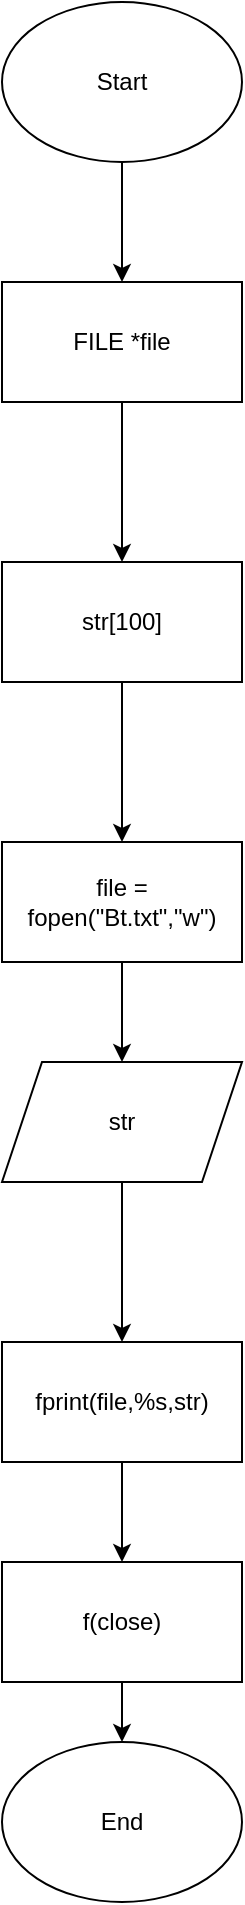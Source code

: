 <mxfile version="22.1.5" type="device" pages="7">
  <diagram name="Page-1" id="8I8ejTnk9ZAfpG5cUtGM">
    <mxGraphModel dx="1173" dy="772" grid="1" gridSize="10" guides="1" tooltips="1" connect="1" arrows="1" fold="1" page="1" pageScale="1" pageWidth="850" pageHeight="1100" math="0" shadow="0">
      <root>
        <mxCell id="0" />
        <mxCell id="1" parent="0" />
        <mxCell id="J68guZ69D0G_yZRyqSYF-3" style="edgeStyle=orthogonalEdgeStyle;rounded=0;orthogonalLoop=1;jettySize=auto;html=1;entryX=0.5;entryY=0;entryDx=0;entryDy=0;" parent="1" source="J68guZ69D0G_yZRyqSYF-1" target="J68guZ69D0G_yZRyqSYF-2" edge="1">
          <mxGeometry relative="1" as="geometry" />
        </mxCell>
        <mxCell id="J68guZ69D0G_yZRyqSYF-1" value="Start" style="ellipse;whiteSpace=wrap;html=1;" parent="1" vertex="1">
          <mxGeometry x="70" y="100" width="120" height="80" as="geometry" />
        </mxCell>
        <mxCell id="J68guZ69D0G_yZRyqSYF-5" value="" style="edgeStyle=orthogonalEdgeStyle;rounded=0;orthogonalLoop=1;jettySize=auto;html=1;" parent="1" source="J68guZ69D0G_yZRyqSYF-2" target="J68guZ69D0G_yZRyqSYF-4" edge="1">
          <mxGeometry relative="1" as="geometry" />
        </mxCell>
        <mxCell id="J68guZ69D0G_yZRyqSYF-2" value="FILE *file" style="rounded=0;whiteSpace=wrap;html=1;" parent="1" vertex="1">
          <mxGeometry x="70" y="240" width="120" height="60" as="geometry" />
        </mxCell>
        <mxCell id="J68guZ69D0G_yZRyqSYF-7" value="" style="edgeStyle=orthogonalEdgeStyle;rounded=0;orthogonalLoop=1;jettySize=auto;html=1;" parent="1" source="J68guZ69D0G_yZRyqSYF-4" target="J68guZ69D0G_yZRyqSYF-6" edge="1">
          <mxGeometry relative="1" as="geometry" />
        </mxCell>
        <mxCell id="J68guZ69D0G_yZRyqSYF-4" value="str[100]" style="rounded=0;whiteSpace=wrap;html=1;" parent="1" vertex="1">
          <mxGeometry x="70" y="380" width="120" height="60" as="geometry" />
        </mxCell>
        <mxCell id="J68guZ69D0G_yZRyqSYF-9" style="edgeStyle=orthogonalEdgeStyle;rounded=0;orthogonalLoop=1;jettySize=auto;html=1;entryX=0.5;entryY=0;entryDx=0;entryDy=0;" parent="1" source="J68guZ69D0G_yZRyqSYF-6" target="J68guZ69D0G_yZRyqSYF-8" edge="1">
          <mxGeometry relative="1" as="geometry" />
        </mxCell>
        <mxCell id="J68guZ69D0G_yZRyqSYF-6" value="file = fopen(&quot;Bt.txt&quot;,&quot;w&quot;)" style="rounded=0;whiteSpace=wrap;html=1;" parent="1" vertex="1">
          <mxGeometry x="70" y="520" width="120" height="60" as="geometry" />
        </mxCell>
        <mxCell id="J68guZ69D0G_yZRyqSYF-11" value="" style="edgeStyle=orthogonalEdgeStyle;rounded=0;orthogonalLoop=1;jettySize=auto;html=1;" parent="1" source="J68guZ69D0G_yZRyqSYF-8" target="J68guZ69D0G_yZRyqSYF-10" edge="1">
          <mxGeometry relative="1" as="geometry" />
        </mxCell>
        <mxCell id="J68guZ69D0G_yZRyqSYF-8" value="str" style="shape=parallelogram;perimeter=parallelogramPerimeter;whiteSpace=wrap;html=1;fixedSize=1;" parent="1" vertex="1">
          <mxGeometry x="70" y="630" width="120" height="60" as="geometry" />
        </mxCell>
        <mxCell id="J68guZ69D0G_yZRyqSYF-13" style="edgeStyle=orthogonalEdgeStyle;rounded=0;orthogonalLoop=1;jettySize=auto;html=1;entryX=0.5;entryY=0;entryDx=0;entryDy=0;" parent="1" source="J68guZ69D0G_yZRyqSYF-10" target="J68guZ69D0G_yZRyqSYF-14" edge="1">
          <mxGeometry relative="1" as="geometry">
            <mxPoint x="130" y="840" as="targetPoint" />
          </mxGeometry>
        </mxCell>
        <mxCell id="J68guZ69D0G_yZRyqSYF-10" value="fprint(file,%s,str)" style="whiteSpace=wrap;html=1;" parent="1" vertex="1">
          <mxGeometry x="70" y="770" width="120" height="60" as="geometry" />
        </mxCell>
        <mxCell id="J68guZ69D0G_yZRyqSYF-12" value="End" style="ellipse;whiteSpace=wrap;html=1;" parent="1" vertex="1">
          <mxGeometry x="70" y="970" width="120" height="80" as="geometry" />
        </mxCell>
        <mxCell id="J68guZ69D0G_yZRyqSYF-15" style="edgeStyle=orthogonalEdgeStyle;rounded=0;orthogonalLoop=1;jettySize=auto;html=1;entryX=0.5;entryY=0;entryDx=0;entryDy=0;" parent="1" source="J68guZ69D0G_yZRyqSYF-14" target="J68guZ69D0G_yZRyqSYF-12" edge="1">
          <mxGeometry relative="1" as="geometry" />
        </mxCell>
        <mxCell id="J68guZ69D0G_yZRyqSYF-14" value="f(close)" style="rounded=0;whiteSpace=wrap;html=1;" parent="1" vertex="1">
          <mxGeometry x="70" y="880" width="120" height="60" as="geometry" />
        </mxCell>
      </root>
    </mxGraphModel>
  </diagram>
  <diagram id="JRy6pQE5LOA6TuzOlyyN" name="Page-2">
    <mxGraphModel dx="1173" dy="772" grid="1" gridSize="10" guides="1" tooltips="1" connect="1" arrows="1" fold="1" page="1" pageScale="1" pageWidth="850" pageHeight="1100" math="0" shadow="0">
      <root>
        <mxCell id="0" />
        <mxCell id="1" parent="0" />
        <mxCell id="5g4AxNHSoARootiScn6W-1" style="edgeStyle=orthogonalEdgeStyle;rounded=0;orthogonalLoop=1;jettySize=auto;html=1;entryX=0.5;entryY=0;entryDx=0;entryDy=0;" edge="1" parent="1" source="5g4AxNHSoARootiScn6W-2" target="5g4AxNHSoARootiScn6W-4">
          <mxGeometry relative="1" as="geometry" />
        </mxCell>
        <mxCell id="5g4AxNHSoARootiScn6W-2" value="Start" style="ellipse;whiteSpace=wrap;html=1;" vertex="1" parent="1">
          <mxGeometry x="70" y="100" width="120" height="80" as="geometry" />
        </mxCell>
        <mxCell id="5g4AxNHSoARootiScn6W-3" value="" style="edgeStyle=orthogonalEdgeStyle;rounded=0;orthogonalLoop=1;jettySize=auto;html=1;" edge="1" parent="1" source="5g4AxNHSoARootiScn6W-4" target="5g4AxNHSoARootiScn6W-6">
          <mxGeometry relative="1" as="geometry" />
        </mxCell>
        <mxCell id="5g4AxNHSoARootiScn6W-4" value="FILE *file" style="rounded=0;whiteSpace=wrap;html=1;" vertex="1" parent="1">
          <mxGeometry x="70" y="240" width="120" height="60" as="geometry" />
        </mxCell>
        <mxCell id="5g4AxNHSoARootiScn6W-5" value="" style="edgeStyle=orthogonalEdgeStyle;rounded=0;orthogonalLoop=1;jettySize=auto;html=1;" edge="1" parent="1" source="5g4AxNHSoARootiScn6W-6" target="5g4AxNHSoARootiScn6W-8">
          <mxGeometry relative="1" as="geometry" />
        </mxCell>
        <mxCell id="5g4AxNHSoARootiScn6W-6" value="str[100]" style="rounded=0;whiteSpace=wrap;html=1;" vertex="1" parent="1">
          <mxGeometry x="70" y="380" width="120" height="60" as="geometry" />
        </mxCell>
        <mxCell id="5g4AxNHSoARootiScn6W-7" style="edgeStyle=orthogonalEdgeStyle;rounded=0;orthogonalLoop=1;jettySize=auto;html=1;entryX=0.5;entryY=0;entryDx=0;entryDy=0;" edge="1" parent="1" source="5g4AxNHSoARootiScn6W-8">
          <mxGeometry relative="1" as="geometry">
            <mxPoint x="130" y="630" as="targetPoint" />
          </mxGeometry>
        </mxCell>
        <mxCell id="5g4AxNHSoARootiScn6W-8" value="file = fopen(&quot;Bt.txt&quot;,&quot;r&quot;)" style="rounded=0;whiteSpace=wrap;html=1;" vertex="1" parent="1">
          <mxGeometry x="70" y="520" width="120" height="60" as="geometry" />
        </mxCell>
        <mxCell id="5g4AxNHSoARootiScn6W-11" style="edgeStyle=orthogonalEdgeStyle;rounded=0;orthogonalLoop=1;jettySize=auto;html=1;entryX=0.5;entryY=0;entryDx=0;entryDy=0;" edge="1" parent="1" source="5g4AxNHSoARootiScn6W-12" target="5g4AxNHSoARootiScn6W-15">
          <mxGeometry relative="1" as="geometry">
            <mxPoint x="130" y="840" as="targetPoint" />
          </mxGeometry>
        </mxCell>
        <mxCell id="5g4AxNHSoARootiScn6W-12" value="printf(&quot;%s&quot;,str)" style="whiteSpace=wrap;html=1;" vertex="1" parent="1">
          <mxGeometry x="70" y="720" width="120" height="60" as="geometry" />
        </mxCell>
        <mxCell id="5g4AxNHSoARootiScn6W-13" value="End" style="ellipse;whiteSpace=wrap;html=1;" vertex="1" parent="1">
          <mxGeometry x="70" y="970" width="120" height="80" as="geometry" />
        </mxCell>
        <mxCell id="5g4AxNHSoARootiScn6W-14" style="edgeStyle=orthogonalEdgeStyle;rounded=0;orthogonalLoop=1;jettySize=auto;html=1;entryX=0.5;entryY=0;entryDx=0;entryDy=0;" edge="1" parent="1" source="5g4AxNHSoARootiScn6W-15" target="5g4AxNHSoARootiScn6W-13">
          <mxGeometry relative="1" as="geometry" />
        </mxCell>
        <mxCell id="5g4AxNHSoARootiScn6W-15" value="f(close)" style="rounded=0;whiteSpace=wrap;html=1;" vertex="1" parent="1">
          <mxGeometry x="70" y="840" width="120" height="60" as="geometry" />
        </mxCell>
        <mxCell id="5g4AxNHSoARootiScn6W-17" style="edgeStyle=orthogonalEdgeStyle;rounded=0;orthogonalLoop=1;jettySize=auto;html=1;entryX=0.5;entryY=0;entryDx=0;entryDy=0;" edge="1" parent="1" source="5g4AxNHSoARootiScn6W-16" target="5g4AxNHSoARootiScn6W-12">
          <mxGeometry relative="1" as="geometry" />
        </mxCell>
        <mxCell id="5g4AxNHSoARootiScn6W-16" value="fread(str,sizeof(char),sizeof(str),file);" style="rounded=0;whiteSpace=wrap;html=1;" vertex="1" parent="1">
          <mxGeometry x="10" y="630" width="240" height="60" as="geometry" />
        </mxCell>
      </root>
    </mxGraphModel>
  </diagram>
  <diagram id="CQpN-OHyFUVV-lJwiz6D" name="Page-3">
    <mxGraphModel dx="2346" dy="1544" grid="1" gridSize="10" guides="1" tooltips="1" connect="1" arrows="1" fold="1" page="1" pageScale="1" pageWidth="850" pageHeight="1100" math="0" shadow="0">
      <root>
        <mxCell id="0" />
        <mxCell id="1" parent="0" />
        <mxCell id="2jsCxWnCMJXqeyd7gCLL-1" style="edgeStyle=orthogonalEdgeStyle;rounded=0;orthogonalLoop=1;jettySize=auto;html=1;entryX=0.5;entryY=0;entryDx=0;entryDy=0;" edge="1" parent="1" source="2jsCxWnCMJXqeyd7gCLL-2" target="2jsCxWnCMJXqeyd7gCLL-4">
          <mxGeometry relative="1" as="geometry" />
        </mxCell>
        <mxCell id="2jsCxWnCMJXqeyd7gCLL-2" value="Start" style="ellipse;whiteSpace=wrap;html=1;" vertex="1" parent="1">
          <mxGeometry x="380" y="30" width="120" height="80" as="geometry" />
        </mxCell>
        <mxCell id="2jsCxWnCMJXqeyd7gCLL-3" value="" style="edgeStyle=orthogonalEdgeStyle;rounded=0;orthogonalLoop=1;jettySize=auto;html=1;" edge="1" parent="1" source="2jsCxWnCMJXqeyd7gCLL-4" target="2jsCxWnCMJXqeyd7gCLL-6">
          <mxGeometry relative="1" as="geometry" />
        </mxCell>
        <mxCell id="2jsCxWnCMJXqeyd7gCLL-4" value="FILE *file" style="rounded=0;whiteSpace=wrap;html=1;" vertex="1" parent="1">
          <mxGeometry x="70" y="160" width="120" height="60" as="geometry" />
        </mxCell>
        <mxCell id="2jsCxWnCMJXqeyd7gCLL-5" value="" style="edgeStyle=orthogonalEdgeStyle;rounded=0;orthogonalLoop=1;jettySize=auto;html=1;" edge="1" parent="1" source="2jsCxWnCMJXqeyd7gCLL-6" target="2jsCxWnCMJXqeyd7gCLL-8">
          <mxGeometry relative="1" as="geometry" />
        </mxCell>
        <mxCell id="2jsCxWnCMJXqeyd7gCLL-6" value="str[100]" style="rounded=0;whiteSpace=wrap;html=1;" vertex="1" parent="1">
          <mxGeometry x="70" y="260" width="120" height="60" as="geometry" />
        </mxCell>
        <mxCell id="2jsCxWnCMJXqeyd7gCLL-7" style="edgeStyle=orthogonalEdgeStyle;rounded=0;orthogonalLoop=1;jettySize=auto;html=1;entryX=0.5;entryY=0;entryDx=0;entryDy=0;" edge="1" parent="1" source="2jsCxWnCMJXqeyd7gCLL-8">
          <mxGeometry relative="1" as="geometry">
            <mxPoint x="130" y="570" as="targetPoint" />
          </mxGeometry>
        </mxCell>
        <mxCell id="2jsCxWnCMJXqeyd7gCLL-8" value="file = fopen(&quot;Bt.txt&quot;,&quot;w&quot;)" style="rounded=0;whiteSpace=wrap;html=1;" vertex="1" parent="1">
          <mxGeometry x="70" y="440" width="120" height="60" as="geometry" />
        </mxCell>
        <mxCell id="2jsCxWnCMJXqeyd7gCLL-11" style="edgeStyle=orthogonalEdgeStyle;rounded=0;orthogonalLoop=1;jettySize=auto;html=1;entryX=0.5;entryY=0;entryDx=0;entryDy=0;" edge="1" parent="1" target="2jsCxWnCMJXqeyd7gCLL-15">
          <mxGeometry relative="1" as="geometry">
            <mxPoint x="130" y="760" as="targetPoint" />
            <mxPoint x="130" y="750" as="sourcePoint" />
            <Array as="points">
              <mxPoint x="130" y="630" />
              <mxPoint x="131" y="630" />
              <mxPoint x="131" y="776" />
              <mxPoint x="130" y="776" />
            </Array>
          </mxGeometry>
        </mxCell>
        <mxCell id="2jsCxWnCMJXqeyd7gCLL-13" value="End" style="ellipse;whiteSpace=wrap;html=1;" vertex="1" parent="1">
          <mxGeometry x="70" y="890" width="120" height="80" as="geometry" />
        </mxCell>
        <mxCell id="2jsCxWnCMJXqeyd7gCLL-14" style="edgeStyle=orthogonalEdgeStyle;rounded=0;orthogonalLoop=1;jettySize=auto;html=1;entryX=0.5;entryY=0;entryDx=0;entryDy=0;" edge="1" parent="1" source="2jsCxWnCMJXqeyd7gCLL-15" target="2jsCxWnCMJXqeyd7gCLL-13">
          <mxGeometry relative="1" as="geometry" />
        </mxCell>
        <mxCell id="2jsCxWnCMJXqeyd7gCLL-15" value="f(close)" style="rounded=0;whiteSpace=wrap;html=1;" vertex="1" parent="1">
          <mxGeometry x="70" y="800" width="120" height="60" as="geometry" />
        </mxCell>
        <mxCell id="2jsCxWnCMJXqeyd7gCLL-17" value="row" style="shape=parallelogram;perimeter=parallelogramPerimeter;whiteSpace=wrap;html=1;fixedSize=1;" vertex="1" parent="1">
          <mxGeometry x="70" y="360" width="120" height="60" as="geometry" />
        </mxCell>
        <mxCell id="2jsCxWnCMJXqeyd7gCLL-18" value="int row" style="rounded=0;whiteSpace=wrap;html=1;" vertex="1" parent="1">
          <mxGeometry x="210" y="40" width="120" height="60" as="geometry" />
        </mxCell>
        <mxCell id="2jsCxWnCMJXqeyd7gCLL-21" value="" style="edgeStyle=orthogonalEdgeStyle;rounded=0;orthogonalLoop=1;jettySize=auto;html=1;" edge="1" parent="1" source="2jsCxWnCMJXqeyd7gCLL-19" target="2jsCxWnCMJXqeyd7gCLL-20">
          <mxGeometry relative="1" as="geometry" />
        </mxCell>
        <mxCell id="2jsCxWnCMJXqeyd7gCLL-19" value="int i" style="rounded=0;whiteSpace=wrap;html=1;" vertex="1" parent="1">
          <mxGeometry x="70" y="570" width="120" height="60" as="geometry" />
        </mxCell>
        <mxCell id="2jsCxWnCMJXqeyd7gCLL-23" value="" style="edgeStyle=orthogonalEdgeStyle;rounded=0;orthogonalLoop=1;jettySize=auto;html=1;" edge="1" parent="1" source="2jsCxWnCMJXqeyd7gCLL-20">
          <mxGeometry relative="1" as="geometry">
            <mxPoint x="470" y="600" as="targetPoint" />
          </mxGeometry>
        </mxCell>
        <mxCell id="2jsCxWnCMJXqeyd7gCLL-20" value="i+1 cho đến khi = rơw-1" style="whiteSpace=wrap;html=1;rounded=0;" vertex="1" parent="1">
          <mxGeometry x="270" y="570" width="120" height="60" as="geometry" />
        </mxCell>
        <mxCell id="2jsCxWnCMJXqeyd7gCLL-26" style="edgeStyle=orthogonalEdgeStyle;rounded=0;orthogonalLoop=1;jettySize=auto;html=1;" edge="1" parent="1" source="2jsCxWnCMJXqeyd7gCLL-24" target="2jsCxWnCMJXqeyd7gCLL-25">
          <mxGeometry relative="1" as="geometry" />
        </mxCell>
        <mxCell id="2jsCxWnCMJXqeyd7gCLL-24" value="str" style="shape=parallelogram;perimeter=parallelogramPerimeter;whiteSpace=wrap;html=1;fixedSize=1;" vertex="1" parent="1">
          <mxGeometry x="460" y="570" width="120" height="60" as="geometry" />
        </mxCell>
        <mxCell id="2jsCxWnCMJXqeyd7gCLL-25" value="print(&quot;%s&quot;,str)" style="whiteSpace=wrap;html=1;" vertex="1" parent="1">
          <mxGeometry x="640" y="570" width="120" height="60" as="geometry" />
        </mxCell>
        <mxCell id="2jsCxWnCMJXqeyd7gCLL-30" value="" style="endArrow=classic;html=1;rounded=0;entryX=0.5;entryY=0;entryDx=0;entryDy=0;" edge="1" parent="1" target="2jsCxWnCMJXqeyd7gCLL-20">
          <mxGeometry width="50" height="50" relative="1" as="geometry">
            <mxPoint x="700" y="570" as="sourcePoint" />
            <mxPoint x="340" y="480" as="targetPoint" />
            <Array as="points">
              <mxPoint x="700" y="470" />
              <mxPoint x="330" y="470" />
            </Array>
          </mxGeometry>
        </mxCell>
      </root>
    </mxGraphModel>
  </diagram>
  <diagram id="FuOUWT08H_vFq-jrTVKK" name="Page-4">
    <mxGraphModel dx="1173" dy="772" grid="1" gridSize="10" guides="1" tooltips="1" connect="1" arrows="1" fold="1" page="1" pageScale="1" pageWidth="850" pageHeight="1100" math="0" shadow="0">
      <root>
        <mxCell id="0" />
        <mxCell id="1" parent="0" />
        <mxCell id="KCW-zeZ6RljyUAiQw6VZ-1" style="edgeStyle=orthogonalEdgeStyle;rounded=0;orthogonalLoop=1;jettySize=auto;html=1;entryX=0.5;entryY=0;entryDx=0;entryDy=0;" edge="1" parent="1" source="KCW-zeZ6RljyUAiQw6VZ-2" target="KCW-zeZ6RljyUAiQw6VZ-4">
          <mxGeometry relative="1" as="geometry" />
        </mxCell>
        <mxCell id="KCW-zeZ6RljyUAiQw6VZ-2" value="Start" style="ellipse;whiteSpace=wrap;html=1;" vertex="1" parent="1">
          <mxGeometry x="380" y="30" width="120" height="80" as="geometry" />
        </mxCell>
        <mxCell id="KCW-zeZ6RljyUAiQw6VZ-3" value="" style="edgeStyle=orthogonalEdgeStyle;rounded=0;orthogonalLoop=1;jettySize=auto;html=1;" edge="1" parent="1" source="KCW-zeZ6RljyUAiQw6VZ-4" target="KCW-zeZ6RljyUAiQw6VZ-6">
          <mxGeometry relative="1" as="geometry" />
        </mxCell>
        <mxCell id="KCW-zeZ6RljyUAiQw6VZ-4" value="FILE *file" style="rounded=0;whiteSpace=wrap;html=1;" vertex="1" parent="1">
          <mxGeometry x="70" y="160" width="120" height="60" as="geometry" />
        </mxCell>
        <mxCell id="KCW-zeZ6RljyUAiQw6VZ-5" value="" style="edgeStyle=orthogonalEdgeStyle;rounded=0;orthogonalLoop=1;jettySize=auto;html=1;" edge="1" parent="1" source="KCW-zeZ6RljyUAiQw6VZ-6" target="KCW-zeZ6RljyUAiQw6VZ-8">
          <mxGeometry relative="1" as="geometry" />
        </mxCell>
        <mxCell id="KCW-zeZ6RljyUAiQw6VZ-6" value="str[100]" style="rounded=0;whiteSpace=wrap;html=1;" vertex="1" parent="1">
          <mxGeometry x="70" y="260" width="120" height="60" as="geometry" />
        </mxCell>
        <mxCell id="KCW-zeZ6RljyUAiQw6VZ-7" style="edgeStyle=orthogonalEdgeStyle;rounded=0;orthogonalLoop=1;jettySize=auto;html=1;entryX=0.5;entryY=0;entryDx=0;entryDy=0;" edge="1" parent="1" source="KCW-zeZ6RljyUAiQw6VZ-8">
          <mxGeometry relative="1" as="geometry">
            <mxPoint x="130" y="570" as="targetPoint" />
          </mxGeometry>
        </mxCell>
        <mxCell id="KCW-zeZ6RljyUAiQw6VZ-8" value="file = fopen(&quot;Bt.txt&quot;,&quot;w&quot;)" style="rounded=0;whiteSpace=wrap;html=1;" vertex="1" parent="1">
          <mxGeometry x="70" y="440" width="120" height="60" as="geometry" />
        </mxCell>
        <mxCell id="KCW-zeZ6RljyUAiQw6VZ-9" style="edgeStyle=orthogonalEdgeStyle;rounded=0;orthogonalLoop=1;jettySize=auto;html=1;entryX=0.5;entryY=0;entryDx=0;entryDy=0;" edge="1" parent="1" target="KCW-zeZ6RljyUAiQw6VZ-12">
          <mxGeometry relative="1" as="geometry">
            <mxPoint x="130" y="760" as="targetPoint" />
            <mxPoint x="130" y="750" as="sourcePoint" />
            <Array as="points">
              <mxPoint x="130" y="630" />
              <mxPoint x="131" y="630" />
              <mxPoint x="131" y="776" />
              <mxPoint x="130" y="776" />
            </Array>
          </mxGeometry>
        </mxCell>
        <mxCell id="KCW-zeZ6RljyUAiQw6VZ-10" value="End" style="ellipse;whiteSpace=wrap;html=1;" vertex="1" parent="1">
          <mxGeometry x="70" y="890" width="120" height="80" as="geometry" />
        </mxCell>
        <mxCell id="KCW-zeZ6RljyUAiQw6VZ-11" style="edgeStyle=orthogonalEdgeStyle;rounded=0;orthogonalLoop=1;jettySize=auto;html=1;entryX=0.5;entryY=0;entryDx=0;entryDy=0;" edge="1" parent="1" source="KCW-zeZ6RljyUAiQw6VZ-12" target="KCW-zeZ6RljyUAiQw6VZ-10">
          <mxGeometry relative="1" as="geometry" />
        </mxCell>
        <mxCell id="KCW-zeZ6RljyUAiQw6VZ-12" value="f(close)" style="rounded=0;whiteSpace=wrap;html=1;" vertex="1" parent="1">
          <mxGeometry x="70" y="800" width="120" height="60" as="geometry" />
        </mxCell>
        <mxCell id="KCW-zeZ6RljyUAiQw6VZ-13" value="row" style="shape=parallelogram;perimeter=parallelogramPerimeter;whiteSpace=wrap;html=1;fixedSize=1;" vertex="1" parent="1">
          <mxGeometry x="70" y="360" width="120" height="60" as="geometry" />
        </mxCell>
        <mxCell id="KCW-zeZ6RljyUAiQw6VZ-14" value="int row" style="rounded=0;whiteSpace=wrap;html=1;" vertex="1" parent="1">
          <mxGeometry x="210" y="40" width="120" height="60" as="geometry" />
        </mxCell>
        <mxCell id="KCW-zeZ6RljyUAiQw6VZ-15" value="" style="edgeStyle=orthogonalEdgeStyle;rounded=0;orthogonalLoop=1;jettySize=auto;html=1;" edge="1" parent="1" source="KCW-zeZ6RljyUAiQw6VZ-16" target="KCW-zeZ6RljyUAiQw6VZ-18">
          <mxGeometry relative="1" as="geometry" />
        </mxCell>
        <mxCell id="KCW-zeZ6RljyUAiQw6VZ-16" value="int i" style="rounded=0;whiteSpace=wrap;html=1;" vertex="1" parent="1">
          <mxGeometry x="70" y="570" width="120" height="60" as="geometry" />
        </mxCell>
        <mxCell id="KCW-zeZ6RljyUAiQw6VZ-17" value="" style="edgeStyle=orthogonalEdgeStyle;rounded=0;orthogonalLoop=1;jettySize=auto;html=1;" edge="1" parent="1" source="KCW-zeZ6RljyUAiQw6VZ-18">
          <mxGeometry relative="1" as="geometry">
            <mxPoint x="470" y="600" as="targetPoint" />
          </mxGeometry>
        </mxCell>
        <mxCell id="KCW-zeZ6RljyUAiQw6VZ-18" value="i+1 cho đến khi = rơw-1" style="whiteSpace=wrap;html=1;rounded=0;" vertex="1" parent="1">
          <mxGeometry x="270" y="570" width="120" height="60" as="geometry" />
        </mxCell>
        <mxCell id="KCW-zeZ6RljyUAiQw6VZ-25" style="edgeStyle=orthogonalEdgeStyle;rounded=0;orthogonalLoop=1;jettySize=auto;html=1;" edge="1" parent="1" source="KCW-zeZ6RljyUAiQw6VZ-20" target="KCW-zeZ6RljyUAiQw6VZ-24">
          <mxGeometry relative="1" as="geometry" />
        </mxCell>
        <mxCell id="KCW-zeZ6RljyUAiQw6VZ-20" value="str" style="shape=parallelogram;perimeter=parallelogramPerimeter;whiteSpace=wrap;html=1;fixedSize=1;" vertex="1" parent="1">
          <mxGeometry x="460" y="570" width="120" height="60" as="geometry" />
        </mxCell>
        <mxCell id="KCW-zeZ6RljyUAiQw6VZ-26" style="edgeStyle=orthogonalEdgeStyle;rounded=0;orthogonalLoop=1;jettySize=auto;html=1;entryX=0.5;entryY=0;entryDx=0;entryDy=0;" edge="1" parent="1" source="KCW-zeZ6RljyUAiQw6VZ-24" target="KCW-zeZ6RljyUAiQw6VZ-18">
          <mxGeometry relative="1" as="geometry">
            <Array as="points">
              <mxPoint x="710" y="470" />
              <mxPoint x="330" y="470" />
            </Array>
          </mxGeometry>
        </mxCell>
        <mxCell id="KCW-zeZ6RljyUAiQw6VZ-24" value="fprintf(file,&quot;Chuoi %d : %s\n&quot;,i+1,str);" style="rounded=0;whiteSpace=wrap;html=1;" vertex="1" parent="1">
          <mxGeometry x="650" y="570" width="120" height="60" as="geometry" />
        </mxCell>
      </root>
    </mxGraphModel>
  </diagram>
  <diagram id="vqnaqbETzhwSudpdduZw" name="Page-5">
    <mxGraphModel dx="2230" dy="908" grid="1" gridSize="10" guides="1" tooltips="1" connect="1" arrows="1" fold="1" page="1" pageScale="1" pageWidth="850" pageHeight="1100" math="0" shadow="0">
      <root>
        <mxCell id="0" />
        <mxCell id="1" parent="0" />
        <mxCell id="d0xqpPvORdnu2rE5gkeT-3" style="edgeStyle=orthogonalEdgeStyle;rounded=0;orthogonalLoop=1;jettySize=auto;html=1;entryX=0.5;entryY=0;entryDx=0;entryDy=0;" edge="1" parent="1" source="d0xqpPvORdnu2rE5gkeT-1" target="d0xqpPvORdnu2rE5gkeT-2">
          <mxGeometry relative="1" as="geometry" />
        </mxCell>
        <mxCell id="d0xqpPvORdnu2rE5gkeT-1" value="Start" style="ellipse;whiteSpace=wrap;html=1;" vertex="1" parent="1">
          <mxGeometry x="70" y="60" width="120" height="80" as="geometry" />
        </mxCell>
        <mxCell id="d0xqpPvORdnu2rE5gkeT-5" value="" style="edgeStyle=orthogonalEdgeStyle;rounded=0;orthogonalLoop=1;jettySize=auto;html=1;" edge="1" parent="1" source="d0xqpPvORdnu2rE5gkeT-2" target="d0xqpPvORdnu2rE5gkeT-4">
          <mxGeometry relative="1" as="geometry" />
        </mxCell>
        <mxCell id="d0xqpPvORdnu2rE5gkeT-2" value="FILE = *file1, *file2, *file3" style="rounded=0;whiteSpace=wrap;html=1;" vertex="1" parent="1">
          <mxGeometry x="70" y="200" width="120" height="60" as="geometry" />
        </mxCell>
        <mxCell id="d0xqpPvORdnu2rE5gkeT-7" value="" style="edgeStyle=orthogonalEdgeStyle;rounded=0;orthogonalLoop=1;jettySize=auto;html=1;" edge="1" parent="1" source="d0xqpPvORdnu2rE5gkeT-4" target="d0xqpPvORdnu2rE5gkeT-6">
          <mxGeometry relative="1" as="geometry" />
        </mxCell>
        <mxCell id="d0xqpPvORdnu2rE5gkeT-4" value="str1" style="whiteSpace=wrap;html=1;rounded=0;" vertex="1" parent="1">
          <mxGeometry x="70" y="340" width="120" height="60" as="geometry" />
        </mxCell>
        <mxCell id="d0xqpPvORdnu2rE5gkeT-9" value="" style="edgeStyle=orthogonalEdgeStyle;rounded=0;orthogonalLoop=1;jettySize=auto;html=1;" edge="1" parent="1" source="d0xqpPvORdnu2rE5gkeT-6" target="d0xqpPvORdnu2rE5gkeT-8">
          <mxGeometry relative="1" as="geometry" />
        </mxCell>
        <mxCell id="d0xqpPvORdnu2rE5gkeT-6" value="str2" style="whiteSpace=wrap;html=1;rounded=0;" vertex="1" parent="1">
          <mxGeometry x="70" y="480" width="120" height="60" as="geometry" />
        </mxCell>
        <mxCell id="d0xqpPvORdnu2rE5gkeT-12" style="edgeStyle=orthogonalEdgeStyle;rounded=0;orthogonalLoop=1;jettySize=auto;html=1;entryX=0.5;entryY=0;entryDx=0;entryDy=0;" edge="1" parent="1" source="d0xqpPvORdnu2rE5gkeT-8" target="d0xqpPvORdnu2rE5gkeT-10">
          <mxGeometry relative="1" as="geometry" />
        </mxCell>
        <mxCell id="d0xqpPvORdnu2rE5gkeT-8" value="file1 = fopen(&quot;C:\\Users\\Admin\\Desktop\\Copy1.txt&quot;, &quot;r&quot;);" style="whiteSpace=wrap;html=1;rounded=0;" vertex="1" parent="1">
          <mxGeometry x="-5" y="620" width="270" height="60" as="geometry" />
        </mxCell>
        <mxCell id="d0xqpPvORdnu2rE5gkeT-10" value="file2 = fopen(&quot;C:\\Users\\Admin\\Desktop\\Copy1.txt&quot;, &quot;r&quot;);" style="whiteSpace=wrap;html=1;rounded=0;" vertex="1" parent="1">
          <mxGeometry x="-5" y="730" width="270" height="60" as="geometry" />
        </mxCell>
        <mxCell id="d0xqpPvORdnu2rE5gkeT-15" value="" style="edgeStyle=orthogonalEdgeStyle;rounded=0;orthogonalLoop=1;jettySize=auto;html=1;" edge="1" parent="1" source="d0xqpPvORdnu2rE5gkeT-11" target="d0xqpPvORdnu2rE5gkeT-14">
          <mxGeometry relative="1" as="geometry" />
        </mxCell>
        <mxCell id="d0xqpPvORdnu2rE5gkeT-11" value="file3 = fopen(&quot;C:\\Users\\Admin\\Desktop\\Copy1.txt&quot;, &quot;r&quot;);" style="whiteSpace=wrap;html=1;rounded=0;" vertex="1" parent="1">
          <mxGeometry x="-10" y="840" width="270" height="60" as="geometry" />
        </mxCell>
        <mxCell id="d0xqpPvORdnu2rE5gkeT-13" style="edgeStyle=orthogonalEdgeStyle;rounded=0;orthogonalLoop=1;jettySize=auto;html=1;entryX=0.527;entryY=-0.038;entryDx=0;entryDy=0;entryPerimeter=0;" edge="1" parent="1" source="d0xqpPvORdnu2rE5gkeT-10" target="d0xqpPvORdnu2rE5gkeT-11">
          <mxGeometry relative="1" as="geometry" />
        </mxCell>
        <mxCell id="d0xqpPvORdnu2rE5gkeT-17" value="" style="edgeStyle=orthogonalEdgeStyle;rounded=0;orthogonalLoop=1;jettySize=auto;html=1;" edge="1" parent="1" source="d0xqpPvORdnu2rE5gkeT-14" target="d0xqpPvORdnu2rE5gkeT-16">
          <mxGeometry relative="1" as="geometry" />
        </mxCell>
        <mxCell id="d0xqpPvORdnu2rE5gkeT-29" value="false" style="edgeLabel;html=1;align=center;verticalAlign=middle;resizable=0;points=[];" vertex="1" connectable="0" parent="d0xqpPvORdnu2rE5gkeT-17">
          <mxGeometry x="-0.267" y="1" relative="1" as="geometry">
            <mxPoint as="offset" />
          </mxGeometry>
        </mxCell>
        <mxCell id="d0xqpPvORdnu2rE5gkeT-25" value="" style="edgeStyle=orthogonalEdgeStyle;rounded=0;orthogonalLoop=1;jettySize=auto;html=1;" edge="1" parent="1" source="d0xqpPvORdnu2rE5gkeT-14">
          <mxGeometry relative="1" as="geometry">
            <mxPoint x="125" y="1170" as="targetPoint" />
          </mxGeometry>
        </mxCell>
        <mxCell id="d0xqpPvORdnu2rE5gkeT-30" value="true" style="edgeLabel;html=1;align=center;verticalAlign=middle;resizable=0;points=[];" vertex="1" connectable="0" parent="d0xqpPvORdnu2rE5gkeT-25">
          <mxGeometry x="-0.17" y="1" relative="1" as="geometry">
            <mxPoint as="offset" />
          </mxGeometry>
        </mxCell>
        <mxCell id="d0xqpPvORdnu2rE5gkeT-14" value="str!= EOF" style="rhombus;whiteSpace=wrap;html=1;rounded=0;" vertex="1" parent="1">
          <mxGeometry x="85" y="970" width="80" height="80" as="geometry" />
        </mxCell>
        <mxCell id="d0xqpPvORdnu2rE5gkeT-19" value="" style="edgeStyle=orthogonalEdgeStyle;rounded=0;orthogonalLoop=1;jettySize=auto;html=1;" edge="1" parent="1" source="d0xqpPvORdnu2rE5gkeT-16" target="d0xqpPvORdnu2rE5gkeT-18">
          <mxGeometry relative="1" as="geometry" />
        </mxCell>
        <mxCell id="d0xqpPvORdnu2rE5gkeT-16" value="str = fgets(file1)" style="whiteSpace=wrap;html=1;rounded=0;" vertex="1" parent="1">
          <mxGeometry x="225" y="980" width="120" height="60" as="geometry" />
        </mxCell>
        <mxCell id="d0xqpPvORdnu2rE5gkeT-21" value="" style="edgeStyle=orthogonalEdgeStyle;rounded=0;orthogonalLoop=1;jettySize=auto;html=1;" edge="1" parent="1" source="d0xqpPvORdnu2rE5gkeT-18" target="d0xqpPvORdnu2rE5gkeT-20">
          <mxGeometry relative="1" as="geometry" />
        </mxCell>
        <mxCell id="d0xqpPvORdnu2rE5gkeT-31" value="true" style="edgeLabel;html=1;align=center;verticalAlign=middle;resizable=0;points=[];" vertex="1" connectable="0" parent="d0xqpPvORdnu2rE5gkeT-21">
          <mxGeometry x="-0.067" y="-3" relative="1" as="geometry">
            <mxPoint as="offset" />
          </mxGeometry>
        </mxCell>
        <mxCell id="d0xqpPvORdnu2rE5gkeT-18" value="str != EOF" style="rhombus;whiteSpace=wrap;html=1;rounded=0;" vertex="1" parent="1">
          <mxGeometry x="445" y="970" width="80" height="80" as="geometry" />
        </mxCell>
        <mxCell id="d0xqpPvORdnu2rE5gkeT-20" value="fpust(str2, file2)" style="whiteSpace=wrap;html=1;rounded=0;" vertex="1" parent="1">
          <mxGeometry x="585" y="980" width="120" height="60" as="geometry" />
        </mxCell>
        <mxCell id="d0xqpPvORdnu2rE5gkeT-27" value="str2 !=EOF" style="rhombus;whiteSpace=wrap;html=1;" vertex="1" parent="1">
          <mxGeometry x="85" y="1170" width="80" height="80" as="geometry" />
        </mxCell>
        <mxCell id="d0xqpPvORdnu2rE5gkeT-33" value="" style="edgeStyle=orthogonalEdgeStyle;rounded=0;orthogonalLoop=1;jettySize=auto;html=1;" edge="1" parent="1" source="d0xqpPvORdnu2rE5gkeT-34" target="d0xqpPvORdnu2rE5gkeT-38">
          <mxGeometry relative="1" as="geometry" />
        </mxCell>
        <mxCell id="d0xqpPvORdnu2rE5gkeT-34" value="str = fgets(file1)" style="whiteSpace=wrap;html=1;rounded=0;" vertex="1" parent="1">
          <mxGeometry x="225" y="1360" width="120" height="60" as="geometry" />
        </mxCell>
        <mxCell id="d0xqpPvORdnu2rE5gkeT-35" value="" style="edgeStyle=orthogonalEdgeStyle;rounded=0;orthogonalLoop=1;jettySize=auto;html=1;" edge="1" parent="1" source="d0xqpPvORdnu2rE5gkeT-38" target="d0xqpPvORdnu2rE5gkeT-39">
          <mxGeometry relative="1" as="geometry" />
        </mxCell>
        <mxCell id="d0xqpPvORdnu2rE5gkeT-36" value="true" style="edgeLabel;html=1;align=center;verticalAlign=middle;resizable=0;points=[];" vertex="1" connectable="0" parent="d0xqpPvORdnu2rE5gkeT-35">
          <mxGeometry x="-0.067" y="-3" relative="1" as="geometry">
            <mxPoint as="offset" />
          </mxGeometry>
        </mxCell>
        <mxCell id="d0xqpPvORdnu2rE5gkeT-38" value="str != EOF" style="rhombus;whiteSpace=wrap;html=1;rounded=0;" vertex="1" parent="1">
          <mxGeometry x="445" y="1350" width="80" height="80" as="geometry" />
        </mxCell>
        <mxCell id="d0xqpPvORdnu2rE5gkeT-47" style="edgeStyle=orthogonalEdgeStyle;rounded=0;orthogonalLoop=1;jettySize=auto;html=1;entryX=1;entryY=0.5;entryDx=0;entryDy=0;" edge="1" parent="1" source="d0xqpPvORdnu2rE5gkeT-39" target="d0xqpPvORdnu2rE5gkeT-27">
          <mxGeometry relative="1" as="geometry">
            <Array as="points">
              <mxPoint x="640" y="1210" />
            </Array>
          </mxGeometry>
        </mxCell>
        <mxCell id="d0xqpPvORdnu2rE5gkeT-39" value="fpust(str2, file2)" style="whiteSpace=wrap;html=1;rounded=0;" vertex="1" parent="1">
          <mxGeometry x="585" y="1360" width="120" height="60" as="geometry" />
        </mxCell>
        <mxCell id="d0xqpPvORdnu2rE5gkeT-42" value="" style="endArrow=classic;html=1;rounded=0;exitX=0.5;exitY=1;exitDx=0;exitDy=0;" edge="1" parent="1" source="d0xqpPvORdnu2rE5gkeT-27">
          <mxGeometry width="50" height="50" relative="1" as="geometry">
            <mxPoint x="180" y="1440" as="sourcePoint" />
            <mxPoint x="230" y="1390" as="targetPoint" />
            <Array as="points">
              <mxPoint x="125" y="1390" />
            </Array>
          </mxGeometry>
        </mxCell>
        <mxCell id="d0xqpPvORdnu2rE5gkeT-43" value="" style="endArrow=classic;html=1;rounded=0;exitX=0.5;exitY=1;exitDx=0;exitDy=0;" edge="1" parent="1" source="d0xqpPvORdnu2rE5gkeT-18">
          <mxGeometry width="50" height="50" relative="1" as="geometry">
            <mxPoint x="40" y="1060" as="sourcePoint" />
            <mxPoint x="90" y="1010" as="targetPoint" />
            <Array as="points">
              <mxPoint x="485" y="1090" />
              <mxPoint x="30" y="1090" />
              <mxPoint x="30" y="1010" />
            </Array>
          </mxGeometry>
        </mxCell>
        <mxCell id="d0xqpPvORdnu2rE5gkeT-44" value="false" style="edgeLabel;html=1;align=center;verticalAlign=middle;resizable=0;points=[];" vertex="1" connectable="0" parent="d0xqpPvORdnu2rE5gkeT-43">
          <mxGeometry x="-0.505" relative="1" as="geometry">
            <mxPoint as="offset" />
          </mxGeometry>
        </mxCell>
        <mxCell id="d0xqpPvORdnu2rE5gkeT-45" value="" style="endArrow=classic;html=1;rounded=0;exitX=0.5;exitY=1;exitDx=0;exitDy=0;" edge="1" parent="1" source="d0xqpPvORdnu2rE5gkeT-38">
          <mxGeometry width="50" height="50" relative="1" as="geometry">
            <mxPoint x="40" y="1260" as="sourcePoint" />
            <mxPoint x="90" y="1210" as="targetPoint" />
            <Array as="points">
              <mxPoint x="485" y="1450" />
              <mxPoint x="30" y="1450" />
              <mxPoint x="30" y="1210" />
            </Array>
          </mxGeometry>
        </mxCell>
        <mxCell id="d0xqpPvORdnu2rE5gkeT-46" value="false" style="edgeLabel;html=1;align=center;verticalAlign=middle;resizable=0;points=[];" vertex="1" connectable="0" parent="d0xqpPvORdnu2rE5gkeT-45">
          <mxGeometry x="-0.773" y="2" relative="1" as="geometry">
            <mxPoint as="offset" />
          </mxGeometry>
        </mxCell>
        <mxCell id="d0xqpPvORdnu2rE5gkeT-48" value="" style="endArrow=none;html=1;rounded=0;entryX=0.5;entryY=0;entryDx=0;entryDy=0;" edge="1" parent="1" target="d0xqpPvORdnu2rE5gkeT-20">
          <mxGeometry width="50" height="50" relative="1" as="geometry">
            <mxPoint x="120" y="940" as="sourcePoint" />
            <mxPoint x="170" y="890" as="targetPoint" />
            <Array as="points">
              <mxPoint x="645" y="940" />
            </Array>
          </mxGeometry>
        </mxCell>
        <mxCell id="d0xqpPvORdnu2rE5gkeT-49" value="End" style="ellipse;whiteSpace=wrap;html=1;" vertex="1" parent="1">
          <mxGeometry x="65" y="1500" width="120" height="80" as="geometry" />
        </mxCell>
        <mxCell id="d0xqpPvORdnu2rE5gkeT-50" value="" style="endArrow=classic;html=1;rounded=0;entryX=0.5;entryY=0;entryDx=0;entryDy=0;" edge="1" parent="1" target="d0xqpPvORdnu2rE5gkeT-49">
          <mxGeometry width="50" height="50" relative="1" as="geometry">
            <mxPoint x="130" y="1390" as="sourcePoint" />
            <mxPoint x="140" y="1500" as="targetPoint" />
          </mxGeometry>
        </mxCell>
      </root>
    </mxGraphModel>
  </diagram>
  <diagram id="zmPQ3SQ_szC-r0zRgeqH" name="Page-6">
    <mxGraphModel dx="1173" dy="772" grid="1" gridSize="10" guides="1" tooltips="1" connect="1" arrows="1" fold="1" page="1" pageScale="1" pageWidth="850" pageHeight="1100" math="0" shadow="0">
      <root>
        <mxCell id="0" />
        <mxCell id="1" parent="0" />
        <mxCell id="uwWWk6g4x0aIBVlAk_UJ-3" style="edgeStyle=orthogonalEdgeStyle;rounded=0;orthogonalLoop=1;jettySize=auto;html=1;entryX=0.5;entryY=0;entryDx=0;entryDy=0;" edge="1" parent="1" source="uwWWk6g4x0aIBVlAk_UJ-1" target="uwWWk6g4x0aIBVlAk_UJ-2">
          <mxGeometry relative="1" as="geometry" />
        </mxCell>
        <mxCell id="uwWWk6g4x0aIBVlAk_UJ-1" value="Start" style="ellipse;whiteSpace=wrap;html=1;" vertex="1" parent="1">
          <mxGeometry x="90" y="80" width="120" height="80" as="geometry" />
        </mxCell>
        <mxCell id="uwWWk6g4x0aIBVlAk_UJ-5" value="" style="edgeStyle=orthogonalEdgeStyle;rounded=0;orthogonalLoop=1;jettySize=auto;html=1;" edge="1" parent="1" source="uwWWk6g4x0aIBVlAk_UJ-2" target="uwWWk6g4x0aIBVlAk_UJ-4">
          <mxGeometry relative="1" as="geometry" />
        </mxCell>
        <mxCell id="uwWWk6g4x0aIBVlAk_UJ-7" value="" style="edgeStyle=orthogonalEdgeStyle;rounded=0;orthogonalLoop=1;jettySize=auto;html=1;" edge="1" parent="1" source="uwWWk6g4x0aIBVlAk_UJ-2" target="uwWWk6g4x0aIBVlAk_UJ-6">
          <mxGeometry relative="1" as="geometry" />
        </mxCell>
        <mxCell id="uwWWk6g4x0aIBVlAk_UJ-2" value="struct sts" style="rounded=0;whiteSpace=wrap;html=1;" vertex="1" parent="1">
          <mxGeometry x="90" y="220" width="120" height="60" as="geometry" />
        </mxCell>
        <mxCell id="uwWWk6g4x0aIBVlAk_UJ-4" value="char name[50]&lt;br&gt;int age&lt;br&gt;char phone&lt;br&gt;char email" style="rounded=0;whiteSpace=wrap;html=1;" vertex="1" parent="1">
          <mxGeometry x="365" y="210" width="120" height="80" as="geometry" />
        </mxCell>
        <mxCell id="uwWWk6g4x0aIBVlAk_UJ-9" value="" style="edgeStyle=orthogonalEdgeStyle;rounded=0;orthogonalLoop=1;jettySize=auto;html=1;" edge="1" parent="1" source="uwWWk6g4x0aIBVlAk_UJ-6" target="uwWWk6g4x0aIBVlAk_UJ-8">
          <mxGeometry relative="1" as="geometry" />
        </mxCell>
        <mxCell id="uwWWk6g4x0aIBVlAk_UJ-6" value="FILE *file" style="whiteSpace=wrap;html=1;rounded=0;" vertex="1" parent="1">
          <mxGeometry x="90" y="390" width="120" height="60" as="geometry" />
        </mxCell>
        <mxCell id="uwWWk6g4x0aIBVlAk_UJ-11" value="" style="edgeStyle=orthogonalEdgeStyle;rounded=0;orthogonalLoop=1;jettySize=auto;html=1;" edge="1" parent="1" source="uwWWk6g4x0aIBVlAk_UJ-8" target="uwWWk6g4x0aIBVlAk_UJ-10">
          <mxGeometry relative="1" as="geometry" />
        </mxCell>
        <mxCell id="uwWWk6g4x0aIBVlAk_UJ-8" value="file = fopen(&quot;Bt.txt&quot;,&quot;w&quot;)" style="whiteSpace=wrap;html=1;rounded=0;" vertex="1" parent="1">
          <mxGeometry x="80" y="510" width="140" height="60" as="geometry" />
        </mxCell>
        <mxCell id="uwWWk6g4x0aIBVlAk_UJ-13" style="edgeStyle=orthogonalEdgeStyle;rounded=0;orthogonalLoop=1;jettySize=auto;html=1;entryX=0.5;entryY=0;entryDx=0;entryDy=0;" edge="1" parent="1" source="uwWWk6g4x0aIBVlAk_UJ-10" target="uwWWk6g4x0aIBVlAk_UJ-12">
          <mxGeometry relative="1" as="geometry" />
        </mxCell>
        <mxCell id="uwWWk6g4x0aIBVlAk_UJ-10" value="struct sts s1[100]" style="whiteSpace=wrap;html=1;rounded=0;" vertex="1" parent="1">
          <mxGeometry x="90" y="650" width="120" height="60" as="geometry" />
        </mxCell>
        <mxCell id="uwWWk6g4x0aIBVlAk_UJ-15" style="edgeStyle=orthogonalEdgeStyle;rounded=0;orthogonalLoop=1;jettySize=auto;html=1;entryX=0.5;entryY=0;entryDx=0;entryDy=0;" edge="1" parent="1" source="uwWWk6g4x0aIBVlAk_UJ-12" target="uwWWk6g4x0aIBVlAk_UJ-14">
          <mxGeometry relative="1" as="geometry" />
        </mxCell>
        <mxCell id="uwWWk6g4x0aIBVlAk_UJ-12" value="int n" style="shape=parallelogram;perimeter=parallelogramPerimeter;whiteSpace=wrap;html=1;fixedSize=1;" vertex="1" parent="1">
          <mxGeometry x="90" y="760" width="120" height="60" as="geometry" />
        </mxCell>
        <mxCell id="uwWWk6g4x0aIBVlAk_UJ-17" value="" style="edgeStyle=orthogonalEdgeStyle;rounded=0;orthogonalLoop=1;jettySize=auto;html=1;" edge="1" parent="1" source="uwWWk6g4x0aIBVlAk_UJ-14">
          <mxGeometry relative="1" as="geometry">
            <mxPoint x="290" y="910" as="targetPoint" />
          </mxGeometry>
        </mxCell>
        <mxCell id="uwWWk6g4x0aIBVlAk_UJ-23" style="edgeStyle=orthogonalEdgeStyle;rounded=0;orthogonalLoop=1;jettySize=auto;html=1;" edge="1" parent="1" source="uwWWk6g4x0aIBVlAk_UJ-14" target="uwWWk6g4x0aIBVlAk_UJ-22">
          <mxGeometry relative="1" as="geometry" />
        </mxCell>
        <mxCell id="uwWWk6g4x0aIBVlAk_UJ-14" value="i =0" style="rounded=0;whiteSpace=wrap;html=1;" vertex="1" parent="1">
          <mxGeometry x="90" y="880" width="120" height="60" as="geometry" />
        </mxCell>
        <mxCell id="uwWWk6g4x0aIBVlAk_UJ-20" value="" style="edgeStyle=orthogonalEdgeStyle;rounded=0;orthogonalLoop=1;jettySize=auto;html=1;" edge="1" parent="1" source="uwWWk6g4x0aIBVlAk_UJ-18" target="uwWWk6g4x0aIBVlAk_UJ-19">
          <mxGeometry relative="1" as="geometry" />
        </mxCell>
        <mxCell id="uwWWk6g4x0aIBVlAk_UJ-18" value="&amp;amp;s[i].name&lt;br&gt;&amp;amp;s[i[.age&lt;br&gt;&amp;amp;s[i].phone&lt;br&gt;&amp;amp;s[i].email" style="shape=parallelogram;perimeter=parallelogramPerimeter;whiteSpace=wrap;html=1;fixedSize=1;" vertex="1" parent="1">
          <mxGeometry x="280" y="870" width="120" height="80" as="geometry" />
        </mxCell>
        <mxCell id="uwWWk6g4x0aIBVlAk_UJ-19" value="i++ cho đến khi i= n-1" style="whiteSpace=wrap;html=1;" vertex="1" parent="1">
          <mxGeometry x="480" y="880" width="120" height="60" as="geometry" />
        </mxCell>
        <mxCell id="uwWWk6g4x0aIBVlAk_UJ-21" value="" style="endArrow=classic;html=1;rounded=0;exitX=0.5;exitY=0;exitDx=0;exitDy=0;" edge="1" parent="1" source="uwWWk6g4x0aIBVlAk_UJ-19">
          <mxGeometry width="50" height="50" relative="1" as="geometry">
            <mxPoint x="290" y="920" as="sourcePoint" />
            <mxPoint x="340" y="870" as="targetPoint" />
            <Array as="points">
              <mxPoint x="540" y="830" />
              <mxPoint x="340" y="830" />
            </Array>
          </mxGeometry>
        </mxCell>
        <mxCell id="uwWWk6g4x0aIBVlAk_UJ-25" value="" style="edgeStyle=orthogonalEdgeStyle;rounded=0;orthogonalLoop=1;jettySize=auto;html=1;" edge="1" parent="1" source="uwWWk6g4x0aIBVlAk_UJ-22" target="uwWWk6g4x0aIBVlAk_UJ-24">
          <mxGeometry relative="1" as="geometry" />
        </mxCell>
        <mxCell id="uwWWk6g4x0aIBVlAk_UJ-22" value="fwrite(s1, sizeof(struct sts), n, file)" style="rounded=0;whiteSpace=wrap;html=1;" vertex="1" parent="1">
          <mxGeometry x="70" y="1010" width="260" height="60" as="geometry" />
        </mxCell>
        <mxCell id="uwWWk6g4x0aIBVlAk_UJ-27" style="edgeStyle=orthogonalEdgeStyle;rounded=0;orthogonalLoop=1;jettySize=auto;html=1;entryX=0.5;entryY=0;entryDx=0;entryDy=0;" edge="1" parent="1" source="uwWWk6g4x0aIBVlAk_UJ-24" target="uwWWk6g4x0aIBVlAk_UJ-26">
          <mxGeometry relative="1" as="geometry" />
        </mxCell>
        <mxCell id="uwWWk6g4x0aIBVlAk_UJ-24" value="fclose(file)" style="whiteSpace=wrap;html=1;rounded=0;" vertex="1" parent="1">
          <mxGeometry x="140" y="1150" width="120" height="60" as="geometry" />
        </mxCell>
        <mxCell id="uwWWk6g4x0aIBVlAk_UJ-26" value="End" style="ellipse;whiteSpace=wrap;html=1;" vertex="1" parent="1">
          <mxGeometry x="140" y="1240" width="120" height="80" as="geometry" />
        </mxCell>
      </root>
    </mxGraphModel>
  </diagram>
  <diagram id="94Um1uCHpMU8JrOjZmvj" name="Page-7">
    <mxGraphModel dx="3457" dy="1716" grid="1" gridSize="10" guides="1" tooltips="1" connect="1" arrows="1" fold="1" page="1" pageScale="1" pageWidth="850" pageHeight="1100" math="0" shadow="0">
      <root>
        <mxCell id="0" />
        <mxCell id="1" parent="0" />
        <mxCell id="eJx-oKZErm01B6Av5Ihu-3" value="" style="edgeStyle=orthogonalEdgeStyle;rounded=0;orthogonalLoop=1;jettySize=auto;html=1;" edge="1" parent="1" source="eJx-oKZErm01B6Av5Ihu-1" target="eJx-oKZErm01B6Av5Ihu-2">
          <mxGeometry relative="1" as="geometry" />
        </mxCell>
        <mxCell id="eJx-oKZErm01B6Av5Ihu-1" value="Start" style="ellipse;whiteSpace=wrap;html=1;" vertex="1" parent="1">
          <mxGeometry x="210" y="30" width="120" height="80" as="geometry" />
        </mxCell>
        <mxCell id="eJx-oKZErm01B6Av5Ihu-5" style="edgeStyle=orthogonalEdgeStyle;rounded=0;orthogonalLoop=1;jettySize=auto;html=1;entryX=0;entryY=0.5;entryDx=0;entryDy=0;" edge="1" parent="1" source="eJx-oKZErm01B6Av5Ihu-2" target="eJx-oKZErm01B6Av5Ihu-4">
          <mxGeometry relative="1" as="geometry" />
        </mxCell>
        <mxCell id="eJx-oKZErm01B6Av5Ihu-7" value="" style="edgeStyle=orthogonalEdgeStyle;rounded=0;orthogonalLoop=1;jettySize=auto;html=1;" edge="1" parent="1" source="eJx-oKZErm01B6Av5Ihu-2" target="eJx-oKZErm01B6Av5Ihu-6">
          <mxGeometry relative="1" as="geometry" />
        </mxCell>
        <mxCell id="eJx-oKZErm01B6Av5Ihu-2" value="struct Book" style="whiteSpace=wrap;html=1;" vertex="1" parent="1">
          <mxGeometry x="30" y="210" width="120" height="60" as="geometry" />
        </mxCell>
        <mxCell id="eJx-oKZErm01B6Av5Ihu-4" value="int id&lt;br&gt;char name&lt;br&gt;char author&lt;br&gt;int price&lt;br&gt;char catelogy" style="rounded=0;whiteSpace=wrap;html=1;" vertex="1" parent="1">
          <mxGeometry x="270" y="205" width="120" height="70" as="geometry" />
        </mxCell>
        <mxCell id="eJx-oKZErm01B6Av5Ihu-9" value="" style="edgeStyle=orthogonalEdgeStyle;rounded=0;orthogonalLoop=1;jettySize=auto;html=1;" edge="1" parent="1" source="eJx-oKZErm01B6Av5Ihu-6" target="eJx-oKZErm01B6Av5Ihu-8">
          <mxGeometry relative="1" as="geometry" />
        </mxCell>
        <mxCell id="eJx-oKZErm01B6Av5Ihu-6" value="FILE *file" style="whiteSpace=wrap;html=1;" vertex="1" parent="1">
          <mxGeometry x="30" y="390" width="120" height="60" as="geometry" />
        </mxCell>
        <mxCell id="eJx-oKZErm01B6Av5Ihu-12" style="edgeStyle=orthogonalEdgeStyle;rounded=0;orthogonalLoop=1;jettySize=auto;html=1;entryX=0.5;entryY=0;entryDx=0;entryDy=0;" edge="1" parent="1" source="eJx-oKZErm01B6Av5Ihu-8" target="eJx-oKZErm01B6Av5Ihu-11">
          <mxGeometry relative="1" as="geometry" />
        </mxCell>
        <mxCell id="eJx-oKZErm01B6Av5Ihu-8" value="file = fopen(&quot;Bt.txt&quot;,&quot;w&quot;);" style="whiteSpace=wrap;html=1;" vertex="1" parent="1">
          <mxGeometry x="-70" y="590" width="320" height="60" as="geometry" />
        </mxCell>
        <mxCell id="eJx-oKZErm01B6Av5Ihu-15" value="" style="edgeStyle=orthogonalEdgeStyle;rounded=0;orthogonalLoop=1;jettySize=auto;html=1;" edge="1" parent="1" source="eJx-oKZErm01B6Av5Ihu-11" target="eJx-oKZErm01B6Av5Ihu-14">
          <mxGeometry relative="1" as="geometry" />
        </mxCell>
        <mxCell id="eJx-oKZErm01B6Av5Ihu-11" value="choice" style="shape=parallelogram;perimeter=parallelogramPerimeter;whiteSpace=wrap;html=1;fixedSize=1;" vertex="1" parent="1">
          <mxGeometry x="30" y="730" width="120" height="60" as="geometry" />
        </mxCell>
        <mxCell id="eJx-oKZErm01B6Av5Ihu-13" value="struct book b[100]" style="rounded=0;whiteSpace=wrap;html=1;" vertex="1" parent="1">
          <mxGeometry x="30" y="500" width="120" height="60" as="geometry" />
        </mxCell>
        <mxCell id="eJx-oKZErm01B6Av5Ihu-17" value="" style="edgeStyle=orthogonalEdgeStyle;rounded=0;orthogonalLoop=1;jettySize=auto;html=1;" edge="1" parent="1" source="eJx-oKZErm01B6Av5Ihu-14" target="eJx-oKZErm01B6Av5Ihu-16">
          <mxGeometry relative="1" as="geometry" />
        </mxCell>
        <mxCell id="eJx-oKZErm01B6Av5Ihu-28" value="true" style="edgeLabel;html=1;align=center;verticalAlign=middle;resizable=0;points=[];" vertex="1" connectable="0" parent="eJx-oKZErm01B6Av5Ihu-17">
          <mxGeometry x="-0.189" y="1" relative="1" as="geometry">
            <mxPoint as="offset" />
          </mxGeometry>
        </mxCell>
        <mxCell id="eJx-oKZErm01B6Av5Ihu-27" value="" style="edgeStyle=orthogonalEdgeStyle;rounded=0;orthogonalLoop=1;jettySize=auto;html=1;" edge="1" parent="1" source="eJx-oKZErm01B6Av5Ihu-14" target="eJx-oKZErm01B6Av5Ihu-26">
          <mxGeometry relative="1" as="geometry" />
        </mxCell>
        <mxCell id="eJx-oKZErm01B6Av5Ihu-14" value="choice =1" style="rhombus;whiteSpace=wrap;html=1;" vertex="1" parent="1">
          <mxGeometry x="50" y="860" width="80" height="80" as="geometry" />
        </mxCell>
        <mxCell id="eJx-oKZErm01B6Av5Ihu-20" value="" style="edgeStyle=orthogonalEdgeStyle;rounded=0;orthogonalLoop=1;jettySize=auto;html=1;" edge="1" parent="1" source="eJx-oKZErm01B6Av5Ihu-16" target="eJx-oKZErm01B6Av5Ihu-19">
          <mxGeometry relative="1" as="geometry" />
        </mxCell>
        <mxCell id="eJx-oKZErm01B6Av5Ihu-16" value="n" style="whiteSpace=wrap;html=1;" vertex="1" parent="1">
          <mxGeometry x="190" y="870" width="120" height="60" as="geometry" />
        </mxCell>
        <mxCell id="eJx-oKZErm01B6Av5Ihu-18" value="int n" style="rounded=0;whiteSpace=wrap;html=1;" vertex="1" parent="1">
          <mxGeometry x="30" y="40" width="120" height="60" as="geometry" />
        </mxCell>
        <mxCell id="eJx-oKZErm01B6Av5Ihu-22" value="" style="edgeStyle=orthogonalEdgeStyle;rounded=0;orthogonalLoop=1;jettySize=auto;html=1;" edge="1" parent="1" source="eJx-oKZErm01B6Av5Ihu-19">
          <mxGeometry relative="1" as="geometry">
            <mxPoint x="590" y="900" as="targetPoint" />
          </mxGeometry>
        </mxCell>
        <mxCell id="eJx-oKZErm01B6Av5Ihu-19" value="i=0" style="whiteSpace=wrap;html=1;" vertex="1" parent="1">
          <mxGeometry x="390" y="870" width="120" height="60" as="geometry" />
        </mxCell>
        <mxCell id="eJx-oKZErm01B6Av5Ihu-24" value="" style="edgeStyle=orthogonalEdgeStyle;rounded=0;orthogonalLoop=1;jettySize=auto;html=1;" edge="1" parent="1" target="eJx-oKZErm01B6Av5Ihu-23">
          <mxGeometry relative="1" as="geometry">
            <mxPoint x="820" y="900" as="sourcePoint" />
          </mxGeometry>
        </mxCell>
        <mxCell id="eJx-oKZErm01B6Av5Ihu-30" style="edgeStyle=orthogonalEdgeStyle;rounded=0;orthogonalLoop=1;jettySize=auto;html=1;entryX=0.5;entryY=0;entryDx=0;entryDy=0;" edge="1" parent="1" source="eJx-oKZErm01B6Av5Ihu-23" target="eJx-oKZErm01B6Av5Ihu-29">
          <mxGeometry relative="1" as="geometry">
            <Array as="points">
              <mxPoint x="1010" y="835" />
              <mxPoint x="705" y="835" />
            </Array>
          </mxGeometry>
        </mxCell>
        <mxCell id="eJx-oKZErm01B6Av5Ihu-23" value="i+1 cho đến khi =n-1" style="whiteSpace=wrap;html=1;" vertex="1" parent="1">
          <mxGeometry x="955" y="870" width="120" height="60" as="geometry" />
        </mxCell>
        <mxCell id="eJx-oKZErm01B6Av5Ihu-32" value="" style="edgeStyle=orthogonalEdgeStyle;rounded=0;orthogonalLoop=1;jettySize=auto;html=1;" edge="1" parent="1" source="eJx-oKZErm01B6Av5Ihu-26" target="eJx-oKZErm01B6Av5Ihu-31">
          <mxGeometry relative="1" as="geometry" />
        </mxCell>
        <mxCell id="eJx-oKZErm01B6Av5Ihu-42" value="" style="edgeStyle=orthogonalEdgeStyle;rounded=0;orthogonalLoop=1;jettySize=auto;html=1;" edge="1" parent="1" source="eJx-oKZErm01B6Av5Ihu-26" target="eJx-oKZErm01B6Av5Ihu-41">
          <mxGeometry relative="1" as="geometry" />
        </mxCell>
        <mxCell id="eJx-oKZErm01B6Av5Ihu-26" value="choice =2" style="rhombus;whiteSpace=wrap;html=1;" vertex="1" parent="1">
          <mxGeometry x="50" y="1020" width="80" height="80" as="geometry" />
        </mxCell>
        <mxCell id="eJx-oKZErm01B6Av5Ihu-29" value="b[i].Id&amp;nbsp;&lt;br style=&quot;border-color: var(--border-color);&quot;&gt;b[i].name&lt;br style=&quot;border-color: var(--border-color);&quot;&gt;b[i].author&lt;br style=&quot;border-color: var(--border-color);&quot;&gt;b[i].pricce&lt;br style=&quot;border-color: var(--border-color);&quot;&gt;b[i].catelogy" style="shape=parallelogram;perimeter=parallelogramPerimeter;whiteSpace=wrap;html=1;fixedSize=1;" vertex="1" parent="1">
          <mxGeometry x="580" y="855" width="250" height="90" as="geometry" />
        </mxCell>
        <mxCell id="eJx-oKZErm01B6Av5Ihu-34" value="" style="edgeStyle=orthogonalEdgeStyle;rounded=0;orthogonalLoop=1;jettySize=auto;html=1;" edge="1" parent="1" source="eJx-oKZErm01B6Av5Ihu-31" target="eJx-oKZErm01B6Av5Ihu-33">
          <mxGeometry relative="1" as="geometry" />
        </mxCell>
        <mxCell id="eJx-oKZErm01B6Av5Ihu-31" value="i=0" style="whiteSpace=wrap;html=1;" vertex="1" parent="1">
          <mxGeometry x="190" y="1030" width="120" height="60" as="geometry" />
        </mxCell>
        <mxCell id="eJx-oKZErm01B6Av5Ihu-36" style="edgeStyle=orthogonalEdgeStyle;rounded=0;orthogonalLoop=1;jettySize=auto;html=1;entryX=0;entryY=0.5;entryDx=0;entryDy=0;" edge="1" parent="1" source="eJx-oKZErm01B6Av5Ihu-33" target="eJx-oKZErm01B6Av5Ihu-35">
          <mxGeometry relative="1" as="geometry" />
        </mxCell>
        <mxCell id="eJx-oKZErm01B6Av5Ihu-33" value="i=0" style="whiteSpace=wrap;html=1;" vertex="1" parent="1">
          <mxGeometry x="390" y="1030" width="120" height="60" as="geometry" />
        </mxCell>
        <mxCell id="eJx-oKZErm01B6Av5Ihu-38" value="" style="edgeStyle=orthogonalEdgeStyle;rounded=0;orthogonalLoop=1;jettySize=auto;html=1;" edge="1" parent="1" source="eJx-oKZErm01B6Av5Ihu-35" target="eJx-oKZErm01B6Av5Ihu-37">
          <mxGeometry relative="1" as="geometry" />
        </mxCell>
        <mxCell id="eJx-oKZErm01B6Av5Ihu-35" value="&lt;div&gt;fprintf(file,&quot;\nId %d: %d\n&quot;,i+1,b[i].id);&lt;/div&gt;&lt;div&gt;&lt;span style=&quot;white-space: pre;&quot;&gt;&#x9;&lt;/span&gt;&lt;span style=&quot;white-space: pre;&quot;&gt;&#x9;&lt;/span&gt;fprintf(file,&quot;Ten sach %d : %s\n&quot;,i+1,b[i].name);&lt;span style=&quot;&quot;&gt;&lt;/span&gt;&lt;/div&gt;&lt;div&gt;&lt;span style=&quot;&quot;&gt;&lt;span style=&quot;&quot;&gt;&lt;span style=&quot;white-space: pre;&quot;&gt;&amp;nbsp;&amp;nbsp;&amp;nbsp;&amp;nbsp;&lt;/span&gt;&lt;span style=&quot;white-space: pre;&quot;&gt;&amp;nbsp;&amp;nbsp;&amp;nbsp;&amp;nbsp;&lt;/span&gt;&lt;span style=&quot;white-space: pre;&quot;&gt;&amp;nbsp;&amp;nbsp;&amp;nbsp;&amp;nbsp;&lt;/span&gt;&lt;span style=&quot;white-space: pre;&quot;&gt;&amp;nbsp;&amp;nbsp;&amp;nbsp;&amp;nbsp;&lt;/span&gt;&lt;span style=&quot;white-space: pre;&quot;&gt;&amp;nbsp;&amp;nbsp;&amp;nbsp;&amp;nbsp;&lt;span style=&quot;white-space: pre;&quot;&gt;&#x9;&lt;/span&gt;&lt;/span&gt;&lt;/span&gt;fprintf(file,&quot;Tac gia sach %d : %s\n&quot;,i+1,b[i].author);&lt;/span&gt;&lt;/div&gt;&lt;div&gt;&lt;span style=&quot;&quot;&gt;&lt;span style=&quot;&quot;&gt;&lt;span style=&quot;white-space: pre;&quot;&gt;&amp;nbsp;&amp;nbsp;&amp;nbsp;&amp;nbsp;&lt;/span&gt;&lt;span style=&quot;white-space: pre;&quot;&gt;&amp;nbsp;&amp;nbsp;&amp;nbsp;&amp;nbsp;&lt;/span&gt;&lt;span style=&quot;white-space: pre;&quot;&gt;&amp;nbsp;&amp;nbsp;&amp;nbsp;&amp;nbsp;&lt;/span&gt;&lt;span style=&quot;white-space: pre;&quot;&gt;&amp;nbsp;&amp;nbsp;&amp;nbsp;&amp;nbsp;&lt;/span&gt;&lt;/span&gt;fprintf(file,&quot;Gia sach %d : %d\n&quot;,i+1,b[i].price);&lt;/span&gt;&lt;/div&gt;&lt;div&gt;&lt;span style=&quot;&quot;&gt;&lt;span style=&quot;&quot;&gt;&lt;span style=&quot;white-space: pre;&quot;&gt;&amp;nbsp;&amp;nbsp;&amp;nbsp;&amp;nbsp;&lt;/span&gt;&lt;span style=&quot;white-space: pre;&quot;&gt;&amp;nbsp;&amp;nbsp;&amp;nbsp;&amp;nbsp;&lt;/span&gt;&lt;span style=&quot;white-space: pre;&quot;&gt;&amp;nbsp;&amp;nbsp;&amp;nbsp;&amp;nbsp;&lt;/span&gt;&lt;span style=&quot;white-space: pre;&quot;&gt;&amp;nbsp;&amp;nbsp;&amp;nbsp;&amp;nbsp;&lt;/span&gt;&lt;span style=&quot;white-space: pre;&quot;&gt;&amp;nbsp;&amp;nbsp;&amp;nbsp;&amp;nbsp;&lt;span style=&quot;white-space: pre;&quot;&gt;&#x9;&lt;/span&gt;    &lt;/span&gt;&lt;/span&gt;fprintf(file,&quot;The loai sach %d : %s\n&quot;,i+1,b[i].catelogy);&lt;/span&gt;&lt;/div&gt;" style="rounded=0;whiteSpace=wrap;html=1;" vertex="1" parent="1">
          <mxGeometry x="600" y="1012.5" width="400" height="95" as="geometry" />
        </mxCell>
        <mxCell id="eJx-oKZErm01B6Av5Ihu-37" value="i+1 cho đến khi = n-1" style="whiteSpace=wrap;html=1;rounded=0;" vertex="1" parent="1">
          <mxGeometry x="1120" y="1030" width="120" height="60" as="geometry" />
        </mxCell>
        <mxCell id="eJx-oKZErm01B6Av5Ihu-40" value="" style="endArrow=classic;html=1;rounded=0;entryX=0.5;entryY=0;entryDx=0;entryDy=0;exitX=0.564;exitY=0.017;exitDx=0;exitDy=0;exitPerimeter=0;" edge="1" parent="1" source="eJx-oKZErm01B6Av5Ihu-37">
          <mxGeometry width="50" height="50" relative="1" as="geometry">
            <mxPoint x="640" y="1026.711" as="sourcePoint" />
            <mxPoint x="820" y="1012.5" as="targetPoint" />
            <Array as="points">
              <mxPoint x="1190" y="990" />
              <mxPoint x="820" y="990" />
            </Array>
          </mxGeometry>
        </mxCell>
        <mxCell id="eJx-oKZErm01B6Av5Ihu-44" style="edgeStyle=orthogonalEdgeStyle;rounded=0;orthogonalLoop=1;jettySize=auto;html=1;entryX=0;entryY=0.5;entryDx=0;entryDy=0;" edge="1" parent="1" source="eJx-oKZErm01B6Av5Ihu-41" target="eJx-oKZErm01B6Av5Ihu-43">
          <mxGeometry relative="1" as="geometry" />
        </mxCell>
        <mxCell id="eJx-oKZErm01B6Av5Ihu-53" value="" style="edgeStyle=orthogonalEdgeStyle;rounded=0;orthogonalLoop=1;jettySize=auto;html=1;" edge="1" parent="1" source="eJx-oKZErm01B6Av5Ihu-41" target="eJx-oKZErm01B6Av5Ihu-52">
          <mxGeometry relative="1" as="geometry" />
        </mxCell>
        <mxCell id="eJx-oKZErm01B6Av5Ihu-41" value="choice=3" style="rhombus;whiteSpace=wrap;html=1;" vertex="1" parent="1">
          <mxGeometry x="50" y="1180" width="80" height="80" as="geometry" />
        </mxCell>
        <mxCell id="eJx-oKZErm01B6Av5Ihu-46" value="" style="edgeStyle=orthogonalEdgeStyle;rounded=0;orthogonalLoop=1;jettySize=auto;html=1;" edge="1" parent="1" source="eJx-oKZErm01B6Av5Ihu-43" target="eJx-oKZErm01B6Av5Ihu-45">
          <mxGeometry relative="1" as="geometry" />
        </mxCell>
        <mxCell id="eJx-oKZErm01B6Av5Ihu-43" value="file = fopen(&quot;Bt.txt(PVM)&quot;,&quot;r+&quot;);" style="rounded=0;whiteSpace=wrap;html=1;" vertex="1" parent="1">
          <mxGeometry x="190" y="1190" width="320" height="60" as="geometry" />
        </mxCell>
        <mxCell id="eJx-oKZErm01B6Av5Ihu-48" value="" style="edgeStyle=orthogonalEdgeStyle;rounded=0;orthogonalLoop=1;jettySize=auto;html=1;" edge="1" parent="1" source="eJx-oKZErm01B6Av5Ihu-45" target="eJx-oKZErm01B6Av5Ihu-47">
          <mxGeometry relative="1" as="geometry" />
        </mxCell>
        <mxCell id="eJx-oKZErm01B6Av5Ihu-45" value="i=0" style="whiteSpace=wrap;html=1;rounded=0;" vertex="1" parent="1">
          <mxGeometry x="690" y="1190" width="120" height="60" as="geometry" />
        </mxCell>
        <mxCell id="eJx-oKZErm01B6Av5Ihu-50" value="" style="edgeStyle=orthogonalEdgeStyle;rounded=0;orthogonalLoop=1;jettySize=auto;html=1;" edge="1" parent="1" source="eJx-oKZErm01B6Av5Ihu-47" target="eJx-oKZErm01B6Av5Ihu-49">
          <mxGeometry relative="1" as="geometry" />
        </mxCell>
        <mxCell id="eJx-oKZErm01B6Av5Ihu-47" value="&lt;div&gt;printf(&quot;Id %d : %d\n&quot;,i+1,b[i].id);&lt;/div&gt;&lt;div&gt;printf(&quot;Ten sach %d : %s\n&quot;,i+1,&amp;amp;b[i].name);&lt;span style=&quot;&quot;&gt;&lt;/span&gt;&lt;/div&gt;&lt;div&gt;&lt;span style=&quot;&quot;&gt;&lt;span style=&quot;&quot;&gt;&lt;span style=&quot;white-space: pre;&quot;&gt;&amp;nbsp;&amp;nbsp;&amp;nbsp;&amp;nbsp;&lt;/span&gt;&lt;span style=&quot;white-space: pre;&quot;&gt;&amp;nbsp;&amp;nbsp;&amp;nbsp;&amp;nbsp;&lt;/span&gt;&lt;span style=&quot;white-space: pre;&quot;&gt;&amp;nbsp;&amp;nbsp;&amp;nbsp;&amp;nbsp;&lt;/span&gt;&lt;span style=&quot;white-space: pre;&quot;&gt;&amp;nbsp;&amp;nbsp;&amp;nbsp;&amp;nbsp;&lt;/span&gt;&lt;/span&gt;printf(&quot;Tac gia sach %d : %s\n&quot;,i+1,&amp;amp;b[i].author);&lt;/span&gt;&lt;/div&gt;&lt;div&gt;&lt;span style=&quot;&quot;&gt;&lt;span style=&quot;&quot;&gt;&lt;span style=&quot;white-space: pre;&quot;&gt;&amp;nbsp;&amp;nbsp;&amp;nbsp;&amp;nbsp;&lt;/span&gt;&lt;span style=&quot;white-space: pre;&quot;&gt;&amp;nbsp;&amp;nbsp;&amp;nbsp;&amp;nbsp;&lt;/span&gt;&lt;span style=&quot;white-space: pre;&quot;&gt;&amp;nbsp;&amp;nbsp;&amp;nbsp;&amp;nbsp;&lt;/span&gt;&lt;span style=&quot;white-space: pre;&quot;&gt;&amp;nbsp;&amp;nbsp;&amp;nbsp;&amp;nbsp;&lt;/span&gt;&lt;/span&gt;printf(&quot;Gia sach %d : %d\n&quot;,i+1,b[i].price);&lt;/span&gt;&lt;/div&gt;&lt;div&gt;&lt;span style=&quot;&quot;&gt;&lt;span style=&quot;&quot;&gt;&lt;span style=&quot;white-space: pre;&quot;&gt;&amp;nbsp;&amp;nbsp;&amp;nbsp;&amp;nbsp;&lt;/span&gt;&lt;span style=&quot;white-space: pre;&quot;&gt;&amp;nbsp;&amp;nbsp;&amp;nbsp;&amp;nbsp;&lt;/span&gt;&lt;span style=&quot;white-space: pre;&quot;&gt;&amp;nbsp;&amp;nbsp;&amp;nbsp;&amp;nbsp;&lt;/span&gt;&lt;span style=&quot;white-space: pre;&quot;&gt;&amp;nbsp;&amp;nbsp;&amp;nbsp;&amp;nbsp;&lt;/span&gt;&lt;/span&gt;printf(&quot;The loai sach %d : %s\n&quot;,i+1,&amp;amp;b[i].catelogy);&lt;/span&gt;&lt;/div&gt;&lt;div&gt;&lt;span style=&quot;&quot;&gt;&lt;span style=&quot;&quot;&gt;&lt;span style=&quot;white-space: pre;&quot;&gt;&amp;nbsp;&amp;nbsp;&amp;nbsp;&amp;nbsp;&lt;/span&gt;&lt;span style=&quot;white-space: pre;&quot;&gt;&amp;nbsp;&amp;nbsp;&amp;nbsp;&amp;nbsp;&lt;/span&gt;&lt;span style=&quot;white-space: pre;&quot;&gt;&amp;nbsp;&amp;nbsp;&amp;nbsp;&amp;nbsp;&lt;/span&gt;&lt;span style=&quot;white-space: pre;&quot;&gt;&amp;nbsp;&amp;nbsp;&amp;nbsp;&amp;nbsp;&lt;/span&gt;&lt;/span&gt;printf(&quot;\n&quot;);&lt;/span&gt;&lt;/div&gt;" style="whiteSpace=wrap;html=1;rounded=0;" vertex="1" parent="1">
          <mxGeometry x="890" y="1190" width="390" height="110" as="geometry" />
        </mxCell>
        <mxCell id="eJx-oKZErm01B6Av5Ihu-51" style="edgeStyle=orthogonalEdgeStyle;rounded=0;orthogonalLoop=1;jettySize=auto;html=1;entryX=0.5;entryY=1;entryDx=0;entryDy=0;" edge="1" parent="1" source="eJx-oKZErm01B6Av5Ihu-49" target="eJx-oKZErm01B6Av5Ihu-47">
          <mxGeometry relative="1" as="geometry">
            <Array as="points">
              <mxPoint x="1430" y="1320" />
              <mxPoint x="1085" y="1320" />
            </Array>
          </mxGeometry>
        </mxCell>
        <mxCell id="eJx-oKZErm01B6Av5Ihu-49" value="i+1" style="whiteSpace=wrap;html=1;rounded=0;" vertex="1" parent="1">
          <mxGeometry x="1370" y="1215" width="120" height="60" as="geometry" />
        </mxCell>
        <mxCell id="eJx-oKZErm01B6Av5Ihu-55" value="" style="edgeStyle=orthogonalEdgeStyle;rounded=0;orthogonalLoop=1;jettySize=auto;html=1;" edge="1" parent="1" source="eJx-oKZErm01B6Av5Ihu-52" target="eJx-oKZErm01B6Av5Ihu-54">
          <mxGeometry relative="1" as="geometry" />
        </mxCell>
        <mxCell id="eJx-oKZErm01B6Av5Ihu-58" style="edgeStyle=orthogonalEdgeStyle;rounded=0;orthogonalLoop=1;jettySize=auto;html=1;entryX=0.5;entryY=0;entryDx=0;entryDy=0;" edge="1" parent="1" source="eJx-oKZErm01B6Av5Ihu-52" target="eJx-oKZErm01B6Av5Ihu-57">
          <mxGeometry relative="1" as="geometry" />
        </mxCell>
        <mxCell id="eJx-oKZErm01B6Av5Ihu-52" value="choice 4" style="rhombus;whiteSpace=wrap;html=1;" vertex="1" parent="1">
          <mxGeometry x="50" y="1340" width="80" height="80" as="geometry" />
        </mxCell>
        <mxCell id="eJx-oKZErm01B6Av5Ihu-56" style="edgeStyle=orthogonalEdgeStyle;rounded=0;orthogonalLoop=1;jettySize=auto;html=1;entryX=0;entryY=0.5;entryDx=0;entryDy=0;" edge="1" parent="1" source="eJx-oKZErm01B6Av5Ihu-54" target="eJx-oKZErm01B6Av5Ihu-14">
          <mxGeometry relative="1" as="geometry">
            <Array as="points">
              <mxPoint x="30" y="1540" />
              <mxPoint x="30" y="900" />
            </Array>
          </mxGeometry>
        </mxCell>
        <mxCell id="eJx-oKZErm01B6Av5Ihu-54" value="dèault&lt;br&gt;" style="rhombus;whiteSpace=wrap;html=1;" vertex="1" parent="1">
          <mxGeometry x="50" y="1500" width="80" height="80" as="geometry" />
        </mxCell>
        <mxCell id="eJx-oKZErm01B6Av5Ihu-57" value="End" style="ellipse;whiteSpace=wrap;html=1;" vertex="1" parent="1">
          <mxGeometry x="1025" y="1480" width="120" height="80" as="geometry" />
        </mxCell>
      </root>
    </mxGraphModel>
  </diagram>
</mxfile>
